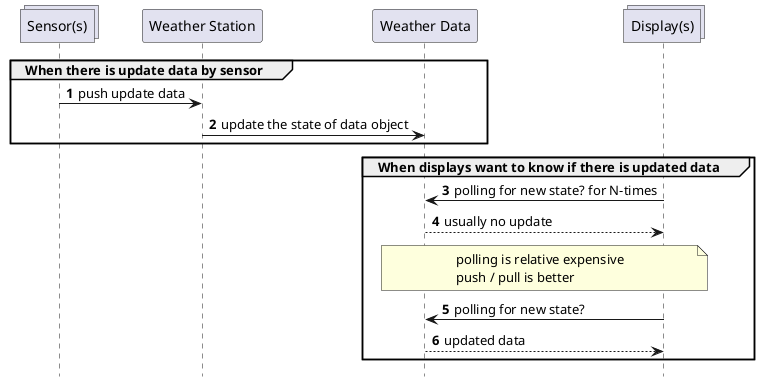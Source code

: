 @startuml

autonumber
hide footbox
skinparam responseMessageBelowArrow true

collections "Sensor(s)" AS SEN
participant "Weather Station" as WS
participant "Weather Data" as WD
collections "Display(s)" as DIS

group When there is update data by sensor
SEN -> WS: push update data
WS -> WD: update the state of data object
end

group When displays want to know if there is updated data
DIS -> WD: polling for new state? for N-times
return usually no update
note over WD, DIS
polling is relative expensive
push / pull is better
end note

DIS -> WD: polling for new state?
return updated data
end


@enduml

